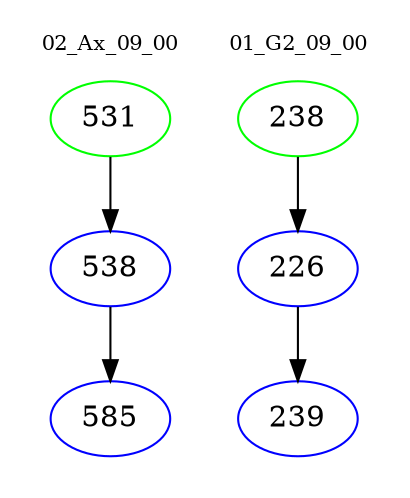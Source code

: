 digraph{
subgraph cluster_0 {
color = white
label = "02_Ax_09_00";
fontsize=10;
T0_531 [label="531", color="green"]
T0_531 -> T0_538 [color="black"]
T0_538 [label="538", color="blue"]
T0_538 -> T0_585 [color="black"]
T0_585 [label="585", color="blue"]
}
subgraph cluster_1 {
color = white
label = "01_G2_09_00";
fontsize=10;
T1_238 [label="238", color="green"]
T1_238 -> T1_226 [color="black"]
T1_226 [label="226", color="blue"]
T1_226 -> T1_239 [color="black"]
T1_239 [label="239", color="blue"]
}
}
